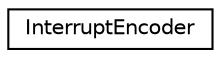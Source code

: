 digraph "Graphical Class Hierarchy"
{
 // LATEX_PDF_SIZE
  edge [fontname="Helvetica",fontsize="10",labelfontname="Helvetica",labelfontsize="10"];
  node [fontname="Helvetica",fontsize="10",shape=record];
  rankdir="LR";
  Node0 [label="InterruptEncoder",height=0.2,width=0.4,color="black", fillcolor="white", style="filled",URL="$classInterruptEncoder.html",tooltip=" "];
}
